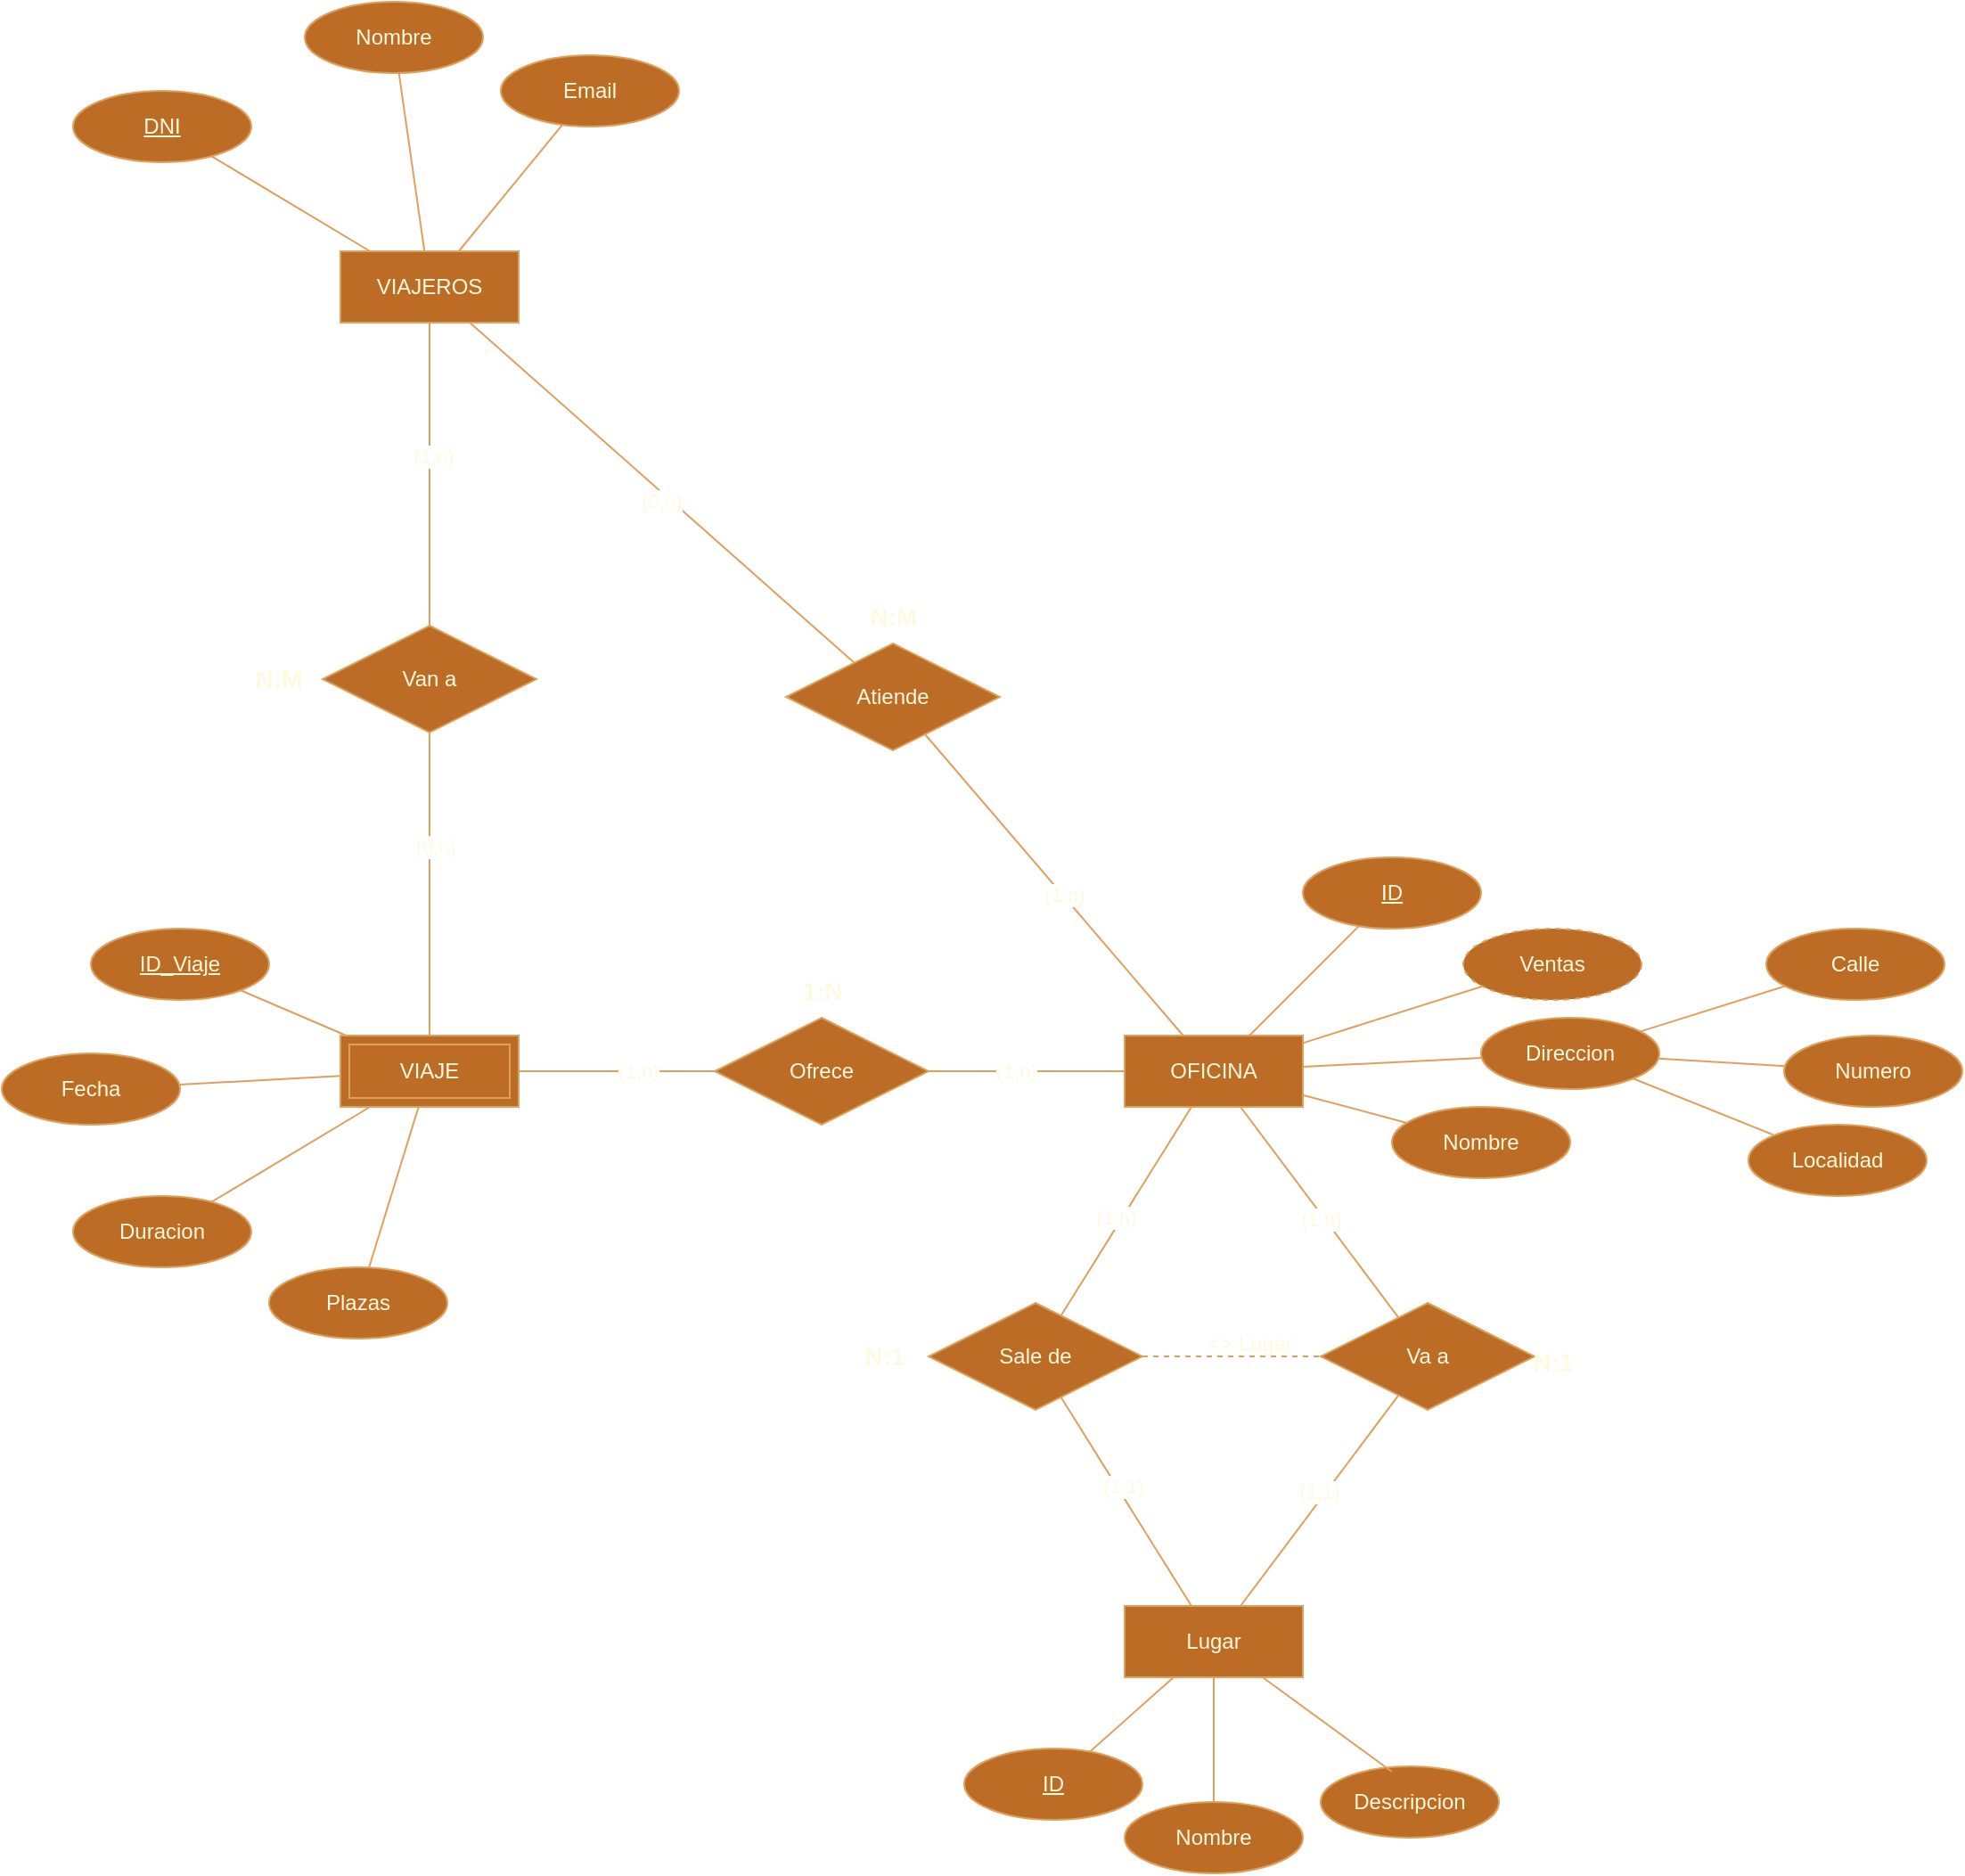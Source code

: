<mxfile version="22.0.3" type="device">
  <diagram name="Página-1" id="vtAjkQGuGjfED2zEVzY6">
    <mxGraphModel dx="2261" dy="2013" grid="1" gridSize="10" guides="1" tooltips="1" connect="1" arrows="1" fold="1" page="1" pageScale="1" pageWidth="827" pageHeight="1169" background="none" math="0" shadow="0">
      <root>
        <mxCell id="0" />
        <mxCell id="1" parent="0" />
        <mxCell id="oRTVTwRqNj8Wk1FD256q-5" value="VIAJEROS" style="whiteSpace=wrap;html=1;align=center;strokeColor=#DDA15E;fontColor=#FEFAE0;fillColor=#BC6C25;" vertex="1" parent="1">
          <mxGeometry x="120" y="80" width="100" height="40" as="geometry" />
        </mxCell>
        <mxCell id="oRTVTwRqNj8Wk1FD256q-6" value="VIAJE" style="shape=ext;margin=3;double=1;whiteSpace=wrap;html=1;align=center;strokeColor=#DDA15E;fontColor=#FEFAE0;fillColor=#BC6C25;" vertex="1" parent="1">
          <mxGeometry x="120" y="520" width="100" height="40" as="geometry" />
        </mxCell>
        <mxCell id="oRTVTwRqNj8Wk1FD256q-7" value="Van a" style="shape=rhombus;perimeter=rhombusPerimeter;whiteSpace=wrap;html=1;align=center;strokeColor=#DDA15E;fontColor=#FEFAE0;fillColor=#BC6C25;" vertex="1" parent="1">
          <mxGeometry x="110" y="290" width="120" height="60" as="geometry" />
        </mxCell>
        <mxCell id="oRTVTwRqNj8Wk1FD256q-8" value="OFICINA" style="whiteSpace=wrap;html=1;align=center;strokeColor=#DDA15E;fontColor=#FEFAE0;fillColor=#BC6C25;" vertex="1" parent="1">
          <mxGeometry x="560" y="520" width="100" height="40" as="geometry" />
        </mxCell>
        <mxCell id="oRTVTwRqNj8Wk1FD256q-9" value="Atiende" style="shape=rhombus;perimeter=rhombusPerimeter;whiteSpace=wrap;html=1;align=center;strokeColor=#DDA15E;fontColor=#FEFAE0;fillColor=#BC6C25;" vertex="1" parent="1">
          <mxGeometry x="370" y="300" width="120" height="60" as="geometry" />
        </mxCell>
        <mxCell id="oRTVTwRqNj8Wk1FD256q-10" value="Sale de" style="shape=rhombus;perimeter=rhombusPerimeter;whiteSpace=wrap;html=1;align=center;strokeColor=#DDA15E;fontColor=#FEFAE0;fillColor=#BC6C25;" vertex="1" parent="1">
          <mxGeometry x="450" y="670" width="120" height="60" as="geometry" />
        </mxCell>
        <mxCell id="oRTVTwRqNj8Wk1FD256q-11" value="Va a" style="shape=rhombus;perimeter=rhombusPerimeter;whiteSpace=wrap;html=1;align=center;strokeColor=#DDA15E;fontColor=#FEFAE0;fillColor=#BC6C25;" vertex="1" parent="1">
          <mxGeometry x="670" y="670" width="120" height="60" as="geometry" />
        </mxCell>
        <mxCell id="oRTVTwRqNj8Wk1FD256q-12" value="Lugar" style="whiteSpace=wrap;html=1;align=center;strokeColor=#DDA15E;fontColor=#FEFAE0;fillColor=#BC6C25;" vertex="1" parent="1">
          <mxGeometry x="560" y="840" width="100" height="40" as="geometry" />
        </mxCell>
        <mxCell id="oRTVTwRqNj8Wk1FD256q-13" value="" style="endArrow=none;html=1;rounded=0;strokeColor=#DDA15E;fontColor=#FEFAE0;fillColor=#BC6C25;" edge="1" parent="1" source="oRTVTwRqNj8Wk1FD256q-7" target="oRTVTwRqNj8Wk1FD256q-6">
          <mxGeometry relative="1" as="geometry">
            <mxPoint x="200" y="440" as="sourcePoint" />
            <mxPoint x="360" y="440" as="targetPoint" />
          </mxGeometry>
        </mxCell>
        <mxCell id="oRTVTwRqNj8Wk1FD256q-50" value="(0,n)" style="edgeLabel;html=1;align=center;verticalAlign=middle;resizable=0;points=[];fontColor=#FEFAE0;" vertex="1" connectable="0" parent="oRTVTwRqNj8Wk1FD256q-13">
          <mxGeometry x="-0.247" y="3" relative="1" as="geometry">
            <mxPoint as="offset" />
          </mxGeometry>
        </mxCell>
        <mxCell id="oRTVTwRqNj8Wk1FD256q-14" value="" style="endArrow=none;html=1;rounded=0;strokeColor=#DDA15E;fontColor=#FEFAE0;fillColor=#BC6C25;" edge="1" parent="1" source="oRTVTwRqNj8Wk1FD256q-7" target="oRTVTwRqNj8Wk1FD256q-5">
          <mxGeometry relative="1" as="geometry">
            <mxPoint x="180" y="360" as="sourcePoint" />
            <mxPoint x="180" y="530" as="targetPoint" />
          </mxGeometry>
        </mxCell>
        <mxCell id="oRTVTwRqNj8Wk1FD256q-46" value="(1,n)" style="edgeLabel;html=1;align=center;verticalAlign=middle;resizable=0;points=[];fontColor=#FEFAE0;" vertex="1" connectable="0" parent="oRTVTwRqNj8Wk1FD256q-14">
          <mxGeometry x="0.118" y="-2" relative="1" as="geometry">
            <mxPoint as="offset" />
          </mxGeometry>
        </mxCell>
        <mxCell id="oRTVTwRqNj8Wk1FD256q-15" value="" style="endArrow=none;html=1;rounded=0;strokeColor=#DDA15E;fontColor=#FEFAE0;fillColor=#BC6C25;" edge="1" parent="1" source="oRTVTwRqNj8Wk1FD256q-9" target="oRTVTwRqNj8Wk1FD256q-5">
          <mxGeometry relative="1" as="geometry">
            <mxPoint x="170" y="290" as="sourcePoint" />
            <mxPoint x="170" y="120" as="targetPoint" />
          </mxGeometry>
        </mxCell>
        <mxCell id="oRTVTwRqNj8Wk1FD256q-51" value="(0,n)" style="edgeLabel;html=1;align=center;verticalAlign=middle;resizable=0;points=[];fontColor=#FEFAE0;" vertex="1" connectable="0" parent="oRTVTwRqNj8Wk1FD256q-15">
          <mxGeometry x="-0.013" y="4" relative="1" as="geometry">
            <mxPoint as="offset" />
          </mxGeometry>
        </mxCell>
        <mxCell id="oRTVTwRqNj8Wk1FD256q-16" value="" style="endArrow=none;html=1;rounded=0;strokeColor=#DDA15E;fontColor=#FEFAE0;fillColor=#BC6C25;" edge="1" parent="1" source="oRTVTwRqNj8Wk1FD256q-9" target="oRTVTwRqNj8Wk1FD256q-8">
          <mxGeometry relative="1" as="geometry">
            <mxPoint x="464" y="293" as="sourcePoint" />
            <mxPoint x="211" y="130" as="targetPoint" />
          </mxGeometry>
        </mxCell>
        <mxCell id="oRTVTwRqNj8Wk1FD256q-47" value="(1,n)" style="edgeLabel;html=1;align=center;verticalAlign=middle;resizable=0;points=[];fontColor=#FEFAE0;" vertex="1" connectable="0" parent="oRTVTwRqNj8Wk1FD256q-16">
          <mxGeometry x="0.066" y="1" relative="1" as="geometry">
            <mxPoint as="offset" />
          </mxGeometry>
        </mxCell>
        <mxCell id="oRTVTwRqNj8Wk1FD256q-17" value="Ofrece" style="shape=rhombus;perimeter=rhombusPerimeter;whiteSpace=wrap;html=1;align=center;strokeColor=#DDA15E;fontColor=#FEFAE0;fillColor=#BC6C25;" vertex="1" parent="1">
          <mxGeometry x="330" y="510" width="120" height="60" as="geometry" />
        </mxCell>
        <mxCell id="oRTVTwRqNj8Wk1FD256q-18" value="" style="endArrow=none;html=1;rounded=0;strokeColor=#DDA15E;fontColor=#FEFAE0;fillColor=#BC6C25;" edge="1" parent="1" source="oRTVTwRqNj8Wk1FD256q-17" target="oRTVTwRqNj8Wk1FD256q-8">
          <mxGeometry relative="1" as="geometry">
            <mxPoint x="503" y="334" as="sourcePoint" />
            <mxPoint x="609" y="530" as="targetPoint" />
          </mxGeometry>
        </mxCell>
        <mxCell id="oRTVTwRqNj8Wk1FD256q-48" value="(1,n)" style="edgeLabel;html=1;align=center;verticalAlign=middle;resizable=0;points=[];fontColor=#FEFAE0;" vertex="1" connectable="0" parent="oRTVTwRqNj8Wk1FD256q-18">
          <mxGeometry x="-0.109" relative="1" as="geometry">
            <mxPoint as="offset" />
          </mxGeometry>
        </mxCell>
        <mxCell id="oRTVTwRqNj8Wk1FD256q-19" value="" style="endArrow=none;html=1;rounded=0;strokeColor=#DDA15E;fontColor=#FEFAE0;fillColor=#BC6C25;" edge="1" parent="1" source="oRTVTwRqNj8Wk1FD256q-6" target="oRTVTwRqNj8Wk1FD256q-17">
          <mxGeometry relative="1" as="geometry">
            <mxPoint x="460" y="550" as="sourcePoint" />
            <mxPoint x="570" y="550" as="targetPoint" />
          </mxGeometry>
        </mxCell>
        <mxCell id="oRTVTwRqNj8Wk1FD256q-49" value="(1,n)" style="edgeLabel;html=1;align=center;verticalAlign=middle;resizable=0;points=[];fontColor=#FEFAE0;" vertex="1" connectable="0" parent="oRTVTwRqNj8Wk1FD256q-19">
          <mxGeometry x="0.218" relative="1" as="geometry">
            <mxPoint as="offset" />
          </mxGeometry>
        </mxCell>
        <mxCell id="oRTVTwRqNj8Wk1FD256q-20" value="" style="endArrow=none;html=1;rounded=0;strokeColor=#DDA15E;fontColor=#FEFAE0;fillColor=#BC6C25;" edge="1" parent="1" source="oRTVTwRqNj8Wk1FD256q-10" target="oRTVTwRqNj8Wk1FD256q-8">
          <mxGeometry relative="1" as="geometry">
            <mxPoint x="460" y="550" as="sourcePoint" />
            <mxPoint x="570" y="550" as="targetPoint" />
          </mxGeometry>
        </mxCell>
        <mxCell id="oRTVTwRqNj8Wk1FD256q-44" value="(1,n)" style="edgeLabel;html=1;align=center;verticalAlign=middle;resizable=0;points=[];fontColor=#FEFAE0;" vertex="1" connectable="0" parent="oRTVTwRqNj8Wk1FD256q-20">
          <mxGeometry x="-0.087" y="3" relative="1" as="geometry">
            <mxPoint as="offset" />
          </mxGeometry>
        </mxCell>
        <mxCell id="oRTVTwRqNj8Wk1FD256q-21" value="" style="endArrow=none;html=1;rounded=0;strokeColor=#DDA15E;fontColor=#FEFAE0;fillColor=#BC6C25;" edge="1" parent="1" source="oRTVTwRqNj8Wk1FD256q-11" target="oRTVTwRqNj8Wk1FD256q-8">
          <mxGeometry relative="1" as="geometry">
            <mxPoint x="561" y="685" as="sourcePoint" />
            <mxPoint x="611" y="570" as="targetPoint" />
          </mxGeometry>
        </mxCell>
        <mxCell id="oRTVTwRqNj8Wk1FD256q-45" value="(1,n)" style="edgeLabel;html=1;align=center;verticalAlign=middle;resizable=0;points=[];fontColor=#FEFAE0;" vertex="1" connectable="0" parent="oRTVTwRqNj8Wk1FD256q-21">
          <mxGeometry x="-0.048" y="2" relative="1" as="geometry">
            <mxPoint as="offset" />
          </mxGeometry>
        </mxCell>
        <mxCell id="oRTVTwRqNj8Wk1FD256q-22" value="" style="endArrow=none;html=1;rounded=0;strokeColor=#DDA15E;fontColor=#FEFAE0;fillColor=#BC6C25;" edge="1" parent="1" source="oRTVTwRqNj8Wk1FD256q-11" target="oRTVTwRqNj8Wk1FD256q-12">
          <mxGeometry relative="1" as="geometry">
            <mxPoint x="688" y="686" as="sourcePoint" />
            <mxPoint x="630" y="570" as="targetPoint" />
          </mxGeometry>
        </mxCell>
        <mxCell id="oRTVTwRqNj8Wk1FD256q-42" value="(1,1)" style="edgeLabel;html=1;align=center;verticalAlign=middle;resizable=0;points=[];fontColor=#FEFAE0;" vertex="1" connectable="0" parent="oRTVTwRqNj8Wk1FD256q-22">
          <mxGeometry x="-0.051" y="-3" relative="1" as="geometry">
            <mxPoint as="offset" />
          </mxGeometry>
        </mxCell>
        <mxCell id="oRTVTwRqNj8Wk1FD256q-23" value="" style="endArrow=none;html=1;rounded=0;strokeColor=#DDA15E;fontColor=#FEFAE0;fillColor=#BC6C25;" edge="1" parent="1" source="oRTVTwRqNj8Wk1FD256q-10" target="oRTVTwRqNj8Wk1FD256q-12">
          <mxGeometry relative="1" as="geometry">
            <mxPoint x="688" y="734" as="sourcePoint" />
            <mxPoint x="630" y="850" as="targetPoint" />
          </mxGeometry>
        </mxCell>
        <mxCell id="oRTVTwRqNj8Wk1FD256q-43" value="(1,1)" style="edgeLabel;html=1;align=center;verticalAlign=middle;resizable=0;points=[];fontColor=#FEFAE0;" vertex="1" connectable="0" parent="oRTVTwRqNj8Wk1FD256q-23">
          <mxGeometry x="-0.118" y="3" relative="1" as="geometry">
            <mxPoint as="offset" />
          </mxGeometry>
        </mxCell>
        <mxCell id="oRTVTwRqNj8Wk1FD256q-24" value="Nombre" style="ellipse;whiteSpace=wrap;html=1;align=center;strokeColor=#DDA15E;fontColor=#FEFAE0;fillColor=#BC6C25;" vertex="1" parent="1">
          <mxGeometry x="100" y="-60" width="100" height="40" as="geometry" />
        </mxCell>
        <mxCell id="oRTVTwRqNj8Wk1FD256q-25" value="DNI" style="ellipse;whiteSpace=wrap;html=1;align=center;fontStyle=4;strokeColor=#DDA15E;fontColor=#FEFAE0;fillColor=#BC6C25;" vertex="1" parent="1">
          <mxGeometry x="-30" y="-10" width="100" height="40" as="geometry" />
        </mxCell>
        <mxCell id="oRTVTwRqNj8Wk1FD256q-26" value="Email" style="ellipse;whiteSpace=wrap;html=1;align=center;strokeColor=#DDA15E;fontColor=#FEFAE0;fillColor=#BC6C25;" vertex="1" parent="1">
          <mxGeometry x="210" y="-30" width="100" height="40" as="geometry" />
        </mxCell>
        <mxCell id="oRTVTwRqNj8Wk1FD256q-27" value="ID_Viaje" style="ellipse;whiteSpace=wrap;html=1;align=center;fontStyle=4;strokeColor=#DDA15E;fontColor=#FEFAE0;fillColor=#BC6C25;" vertex="1" parent="1">
          <mxGeometry x="-20" y="460" width="100" height="40" as="geometry" />
        </mxCell>
        <mxCell id="oRTVTwRqNj8Wk1FD256q-28" value="Fecha" style="ellipse;whiteSpace=wrap;html=1;align=center;strokeColor=#DDA15E;fontColor=#FEFAE0;fillColor=#BC6C25;" vertex="1" parent="1">
          <mxGeometry x="-70" y="530" width="100" height="40" as="geometry" />
        </mxCell>
        <mxCell id="oRTVTwRqNj8Wk1FD256q-29" value="Duracion" style="ellipse;whiteSpace=wrap;html=1;align=center;strokeColor=#DDA15E;fontColor=#FEFAE0;fillColor=#BC6C25;" vertex="1" parent="1">
          <mxGeometry x="-30" y="610" width="100" height="40" as="geometry" />
        </mxCell>
        <mxCell id="oRTVTwRqNj8Wk1FD256q-30" value="Plazas" style="ellipse;whiteSpace=wrap;html=1;align=center;strokeColor=#DDA15E;fontColor=#FEFAE0;fillColor=#BC6C25;" vertex="1" parent="1">
          <mxGeometry x="80" y="650" width="100" height="40" as="geometry" />
        </mxCell>
        <mxCell id="oRTVTwRqNj8Wk1FD256q-31" value="Nombre" style="ellipse;whiteSpace=wrap;html=1;align=center;strokeColor=#DDA15E;fontColor=#FEFAE0;fillColor=#BC6C25;" vertex="1" parent="1">
          <mxGeometry x="710" y="560" width="100" height="40" as="geometry" />
        </mxCell>
        <mxCell id="oRTVTwRqNj8Wk1FD256q-32" value="ID" style="ellipse;whiteSpace=wrap;html=1;align=center;fontStyle=4;strokeColor=#DDA15E;fontColor=#FEFAE0;fillColor=#BC6C25;" vertex="1" parent="1">
          <mxGeometry x="660" y="420" width="100" height="40" as="geometry" />
        </mxCell>
        <mxCell id="oRTVTwRqNj8Wk1FD256q-33" value="Ventas" style="ellipse;whiteSpace=wrap;html=1;align=center;dashed=1;strokeColor=#DDA15E;fontColor=#FEFAE0;fillColor=#BC6C25;" vertex="1" parent="1">
          <mxGeometry x="750" y="460" width="100" height="40" as="geometry" />
        </mxCell>
        <mxCell id="oRTVTwRqNj8Wk1FD256q-34" value="Direccion" style="ellipse;whiteSpace=wrap;html=1;align=center;strokeColor=#DDA15E;fontColor=#FEFAE0;fillColor=#BC6C25;" vertex="1" parent="1">
          <mxGeometry x="760" y="510" width="100" height="40" as="geometry" />
        </mxCell>
        <mxCell id="oRTVTwRqNj8Wk1FD256q-35" value="Calle" style="ellipse;whiteSpace=wrap;html=1;align=center;strokeColor=#DDA15E;fontColor=#FEFAE0;fillColor=#BC6C25;" vertex="1" parent="1">
          <mxGeometry x="920" y="460" width="100" height="40" as="geometry" />
        </mxCell>
        <mxCell id="oRTVTwRqNj8Wk1FD256q-36" value="Numero" style="ellipse;whiteSpace=wrap;html=1;align=center;strokeColor=#DDA15E;fontColor=#FEFAE0;fillColor=#BC6C25;" vertex="1" parent="1">
          <mxGeometry x="930" y="520" width="100" height="40" as="geometry" />
        </mxCell>
        <mxCell id="oRTVTwRqNj8Wk1FD256q-37" value="Localidad" style="ellipse;whiteSpace=wrap;html=1;align=center;strokeColor=#DDA15E;fontColor=#FEFAE0;fillColor=#BC6C25;" vertex="1" parent="1">
          <mxGeometry x="910" y="570" width="100" height="40" as="geometry" />
        </mxCell>
        <mxCell id="oRTVTwRqNj8Wk1FD256q-38" value="" style="endArrow=none;dashed=1;html=1;rounded=0;strokeColor=#DDA15E;fontColor=#FEFAE0;fillColor=#BC6C25;" edge="1" parent="1" source="oRTVTwRqNj8Wk1FD256q-10" target="oRTVTwRqNj8Wk1FD256q-11">
          <mxGeometry width="50" height="50" relative="1" as="geometry">
            <mxPoint x="380" y="750" as="sourcePoint" />
            <mxPoint x="430" y="700" as="targetPoint" />
          </mxGeometry>
        </mxCell>
        <mxCell id="oRTVTwRqNj8Wk1FD256q-39" value="Nombre" style="ellipse;whiteSpace=wrap;html=1;align=center;strokeColor=#DDA15E;fontColor=#FEFAE0;fillColor=#BC6C25;" vertex="1" parent="1">
          <mxGeometry x="560" y="950" width="100" height="40" as="geometry" />
        </mxCell>
        <mxCell id="oRTVTwRqNj8Wk1FD256q-40" value="Descripcion" style="ellipse;whiteSpace=wrap;html=1;align=center;strokeColor=#DDA15E;fontColor=#FEFAE0;fillColor=#BC6C25;" vertex="1" parent="1">
          <mxGeometry x="670" y="930" width="100" height="40" as="geometry" />
        </mxCell>
        <mxCell id="oRTVTwRqNj8Wk1FD256q-41" value="ID" style="ellipse;whiteSpace=wrap;html=1;align=center;fontStyle=4;strokeColor=#DDA15E;fontColor=#FEFAE0;fillColor=#BC6C25;" vertex="1" parent="1">
          <mxGeometry x="470" y="920" width="100" height="40" as="geometry" />
        </mxCell>
        <mxCell id="oRTVTwRqNj8Wk1FD256q-52" value="" style="endArrow=none;html=1;rounded=0;strokeColor=#DDA15E;fontColor=#FEFAE0;fillColor=#BC6C25;" edge="1" parent="1" source="oRTVTwRqNj8Wk1FD256q-25" target="oRTVTwRqNj8Wk1FD256q-5">
          <mxGeometry relative="1" as="geometry">
            <mxPoint x="-50" y="120" as="sourcePoint" />
            <mxPoint x="110" y="120" as="targetPoint" />
          </mxGeometry>
        </mxCell>
        <mxCell id="oRTVTwRqNj8Wk1FD256q-53" value="" style="endArrow=none;html=1;rounded=0;strokeColor=#DDA15E;fontColor=#FEFAE0;fillColor=#BC6C25;" edge="1" parent="1" source="oRTVTwRqNj8Wk1FD256q-24" target="oRTVTwRqNj8Wk1FD256q-5">
          <mxGeometry relative="1" as="geometry">
            <mxPoint x="58" y="37" as="sourcePoint" />
            <mxPoint x="150" y="100" as="targetPoint" />
          </mxGeometry>
        </mxCell>
        <mxCell id="oRTVTwRqNj8Wk1FD256q-54" value="" style="endArrow=none;html=1;rounded=0;strokeColor=#DDA15E;fontColor=#FEFAE0;fillColor=#BC6C25;" edge="1" parent="1" source="oRTVTwRqNj8Wk1FD256q-26" target="oRTVTwRqNj8Wk1FD256q-5">
          <mxGeometry relative="1" as="geometry">
            <mxPoint x="163" y="-10" as="sourcePoint" />
            <mxPoint x="177" y="90" as="targetPoint" />
          </mxGeometry>
        </mxCell>
        <mxCell id="oRTVTwRqNj8Wk1FD256q-55" value="" style="endArrow=none;html=1;rounded=0;strokeColor=#DDA15E;fontColor=#FEFAE0;fillColor=#BC6C25;" edge="1" parent="1" source="oRTVTwRqNj8Wk1FD256q-27" target="oRTVTwRqNj8Wk1FD256q-6">
          <mxGeometry relative="1" as="geometry">
            <mxPoint x="255" y="19" as="sourcePoint" />
            <mxPoint x="196" y="90" as="targetPoint" />
          </mxGeometry>
        </mxCell>
        <mxCell id="oRTVTwRqNj8Wk1FD256q-56" value="" style="endArrow=none;html=1;rounded=0;strokeColor=#DDA15E;fontColor=#FEFAE0;fillColor=#BC6C25;" edge="1" parent="1" source="oRTVTwRqNj8Wk1FD256q-28" target="oRTVTwRqNj8Wk1FD256q-6">
          <mxGeometry relative="1" as="geometry">
            <mxPoint x="74" y="505" as="sourcePoint" />
            <mxPoint x="133" y="530" as="targetPoint" />
          </mxGeometry>
        </mxCell>
        <mxCell id="oRTVTwRqNj8Wk1FD256q-57" value="" style="endArrow=none;html=1;rounded=0;strokeColor=#DDA15E;fontColor=#FEFAE0;fillColor=#BC6C25;" edge="1" parent="1" source="oRTVTwRqNj8Wk1FD256q-29" target="oRTVTwRqNj8Wk1FD256q-6">
          <mxGeometry relative="1" as="geometry">
            <mxPoint x="40" y="558" as="sourcePoint" />
            <mxPoint x="130" y="553" as="targetPoint" />
          </mxGeometry>
        </mxCell>
        <mxCell id="oRTVTwRqNj8Wk1FD256q-58" value="" style="endArrow=none;html=1;rounded=0;strokeColor=#DDA15E;fontColor=#FEFAE0;fillColor=#BC6C25;" edge="1" parent="1" source="oRTVTwRqNj8Wk1FD256q-30" target="oRTVTwRqNj8Wk1FD256q-6">
          <mxGeometry relative="1" as="geometry">
            <mxPoint x="58" y="623" as="sourcePoint" />
            <mxPoint x="147" y="570" as="targetPoint" />
          </mxGeometry>
        </mxCell>
        <mxCell id="oRTVTwRqNj8Wk1FD256q-59" value="" style="endArrow=none;html=1;rounded=0;strokeColor=#DDA15E;fontColor=#FEFAE0;fillColor=#BC6C25;" edge="1" parent="1" source="oRTVTwRqNj8Wk1FD256q-32" target="oRTVTwRqNj8Wk1FD256q-8">
          <mxGeometry relative="1" as="geometry">
            <mxPoint x="146" y="660" as="sourcePoint" />
            <mxPoint x="174" y="570" as="targetPoint" />
          </mxGeometry>
        </mxCell>
        <mxCell id="oRTVTwRqNj8Wk1FD256q-60" value="" style="endArrow=none;html=1;rounded=0;strokeColor=#DDA15E;fontColor=#FEFAE0;fillColor=#BC6C25;" edge="1" parent="1" source="oRTVTwRqNj8Wk1FD256q-33" target="oRTVTwRqNj8Wk1FD256q-8">
          <mxGeometry relative="1" as="geometry">
            <mxPoint x="701" y="469" as="sourcePoint" />
            <mxPoint x="640" y="530" as="targetPoint" />
          </mxGeometry>
        </mxCell>
        <mxCell id="oRTVTwRqNj8Wk1FD256q-61" value="" style="endArrow=none;html=1;rounded=0;strokeColor=#DDA15E;fontColor=#FEFAE0;fillColor=#BC6C25;" edge="1" parent="1" source="oRTVTwRqNj8Wk1FD256q-34" target="oRTVTwRqNj8Wk1FD256q-8">
          <mxGeometry relative="1" as="geometry">
            <mxPoint x="771" y="502" as="sourcePoint" />
            <mxPoint x="670" y="534" as="targetPoint" />
          </mxGeometry>
        </mxCell>
        <mxCell id="oRTVTwRqNj8Wk1FD256q-62" value="" style="endArrow=none;html=1;rounded=0;strokeColor=#DDA15E;fontColor=#FEFAE0;fillColor=#BC6C25;" edge="1" parent="1" source="oRTVTwRqNj8Wk1FD256q-31" target="oRTVTwRqNj8Wk1FD256q-8">
          <mxGeometry relative="1" as="geometry">
            <mxPoint x="770" y="542" as="sourcePoint" />
            <mxPoint x="670" y="548" as="targetPoint" />
          </mxGeometry>
        </mxCell>
        <mxCell id="oRTVTwRqNj8Wk1FD256q-63" value="" style="endArrow=none;html=1;rounded=0;strokeColor=#DDA15E;fontColor=#FEFAE0;fillColor=#BC6C25;" edge="1" parent="1" source="oRTVTwRqNj8Wk1FD256q-36" target="oRTVTwRqNj8Wk1FD256q-34">
          <mxGeometry relative="1" as="geometry">
            <mxPoint x="728" y="579" as="sourcePoint" />
            <mxPoint x="670" y="563" as="targetPoint" />
          </mxGeometry>
        </mxCell>
        <mxCell id="oRTVTwRqNj8Wk1FD256q-64" value="" style="endArrow=none;html=1;rounded=0;strokeColor=#DDA15E;fontColor=#FEFAE0;fillColor=#BC6C25;" edge="1" parent="1" source="oRTVTwRqNj8Wk1FD256q-37" target="oRTVTwRqNj8Wk1FD256q-34">
          <mxGeometry relative="1" as="geometry">
            <mxPoint x="941" y="547" as="sourcePoint" />
            <mxPoint x="869" y="543" as="targetPoint" />
          </mxGeometry>
        </mxCell>
        <mxCell id="oRTVTwRqNj8Wk1FD256q-65" value="" style="endArrow=none;html=1;rounded=0;strokeColor=#DDA15E;fontColor=#FEFAE0;fillColor=#BC6C25;" edge="1" parent="1" source="oRTVTwRqNj8Wk1FD256q-35" target="oRTVTwRqNj8Wk1FD256q-34">
          <mxGeometry relative="1" as="geometry">
            <mxPoint x="934" y="586" as="sourcePoint" />
            <mxPoint x="855" y="554" as="targetPoint" />
          </mxGeometry>
        </mxCell>
        <mxCell id="oRTVTwRqNj8Wk1FD256q-66" value="" style="endArrow=none;html=1;rounded=0;strokeColor=#DDA15E;fontColor=#FEFAE0;fillColor=#BC6C25;exitX=0.4;exitY=0.075;exitDx=0;exitDy=0;exitPerimeter=0;" edge="1" parent="1" source="oRTVTwRqNj8Wk1FD256q-40" target="oRTVTwRqNj8Wk1FD256q-12">
          <mxGeometry relative="1" as="geometry">
            <mxPoint x="940" y="502" as="sourcePoint" />
            <mxPoint x="859" y="528" as="targetPoint" />
          </mxGeometry>
        </mxCell>
        <mxCell id="oRTVTwRqNj8Wk1FD256q-67" value="" style="endArrow=none;html=1;rounded=0;strokeColor=#DDA15E;fontColor=#FEFAE0;fillColor=#BC6C25;" edge="1" parent="1" source="oRTVTwRqNj8Wk1FD256q-39" target="oRTVTwRqNj8Wk1FD256q-12">
          <mxGeometry relative="1" as="geometry">
            <mxPoint x="720" y="943" as="sourcePoint" />
            <mxPoint x="647" y="890" as="targetPoint" />
          </mxGeometry>
        </mxCell>
        <mxCell id="oRTVTwRqNj8Wk1FD256q-68" value="" style="endArrow=none;html=1;rounded=0;strokeColor=#DDA15E;fontColor=#FEFAE0;fillColor=#BC6C25;" edge="1" parent="1" source="oRTVTwRqNj8Wk1FD256q-41" target="oRTVTwRqNj8Wk1FD256q-12">
          <mxGeometry relative="1" as="geometry">
            <mxPoint x="620" y="960" as="sourcePoint" />
            <mxPoint x="620" y="890" as="targetPoint" />
          </mxGeometry>
        </mxCell>
        <mxCell id="oRTVTwRqNj8Wk1FD256q-69" value="&amp;lt;&amp;gt; Lugar" style="text;html=1;align=center;verticalAlign=middle;resizable=0;points=[];autosize=1;strokeColor=none;fillColor=none;fontColor=#FEFAE0;" vertex="1" parent="1">
          <mxGeometry x="595" y="678" width="70" height="30" as="geometry" />
        </mxCell>
        <mxCell id="oRTVTwRqNj8Wk1FD256q-70" value="&lt;b&gt;&lt;font style=&quot;font-size: 14px;&quot;&gt;N:1&lt;/font&gt;&lt;/b&gt;" style="text;html=1;align=center;verticalAlign=middle;resizable=0;points=[];autosize=1;strokeColor=none;fillColor=none;fontColor=#FEFAE0;" vertex="1" parent="1">
          <mxGeometry x="775" y="688" width="50" height="30" as="geometry" />
        </mxCell>
        <mxCell id="oRTVTwRqNj8Wk1FD256q-71" value="&lt;b&gt;&lt;font style=&quot;font-size: 14px;&quot;&gt;N:1&lt;/font&gt;&lt;/b&gt;" style="text;html=1;align=center;verticalAlign=middle;resizable=0;points=[];autosize=1;strokeColor=none;fillColor=none;fontColor=#FEFAE0;" vertex="1" parent="1">
          <mxGeometry x="400" y="685" width="50" height="30" as="geometry" />
        </mxCell>
        <mxCell id="oRTVTwRqNj8Wk1FD256q-72" value="&lt;b&gt;&lt;font style=&quot;font-size: 14px;&quot;&gt;1:N&lt;/font&gt;&lt;/b&gt;" style="text;html=1;align=center;verticalAlign=middle;resizable=0;points=[];autosize=1;strokeColor=none;fillColor=none;fontColor=#FEFAE0;" vertex="1" parent="1">
          <mxGeometry x="365" y="480" width="50" height="30" as="geometry" />
        </mxCell>
        <mxCell id="oRTVTwRqNj8Wk1FD256q-73" value="&lt;b&gt;&lt;font style=&quot;font-size: 14px;&quot;&gt;N:M&lt;/font&gt;&lt;/b&gt;" style="text;html=1;align=center;verticalAlign=middle;resizable=0;points=[];autosize=1;strokeColor=none;fillColor=none;fontColor=#FEFAE0;" vertex="1" parent="1">
          <mxGeometry x="60" y="305" width="50" height="30" as="geometry" />
        </mxCell>
        <mxCell id="oRTVTwRqNj8Wk1FD256q-74" value="&lt;b&gt;&lt;font style=&quot;font-size: 14px;&quot;&gt;N:M&lt;/font&gt;&lt;/b&gt;" style="text;html=1;align=center;verticalAlign=middle;resizable=0;points=[];autosize=1;strokeColor=none;fillColor=none;fontColor=#FEFAE0;" vertex="1" parent="1">
          <mxGeometry x="405" y="270" width="50" height="30" as="geometry" />
        </mxCell>
      </root>
    </mxGraphModel>
  </diagram>
</mxfile>
